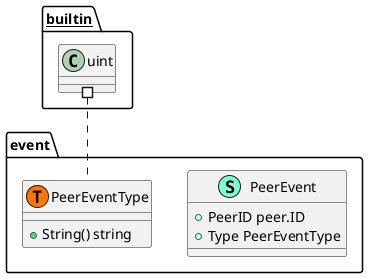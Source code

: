 @startuml
namespace event {
    class PeerEvent << (S,Aquamarine) >> {
        + PeerID peer.ID
        + Type PeerEventType

    }
    class PeerEventType << (S,Aquamarine) >> {
        + String() string

    }
    class event.PeerEventType << (T, #FF7700) >>  {
    }
}


"__builtin__.uint" #.. "event.PeerEventType"
@enduml

